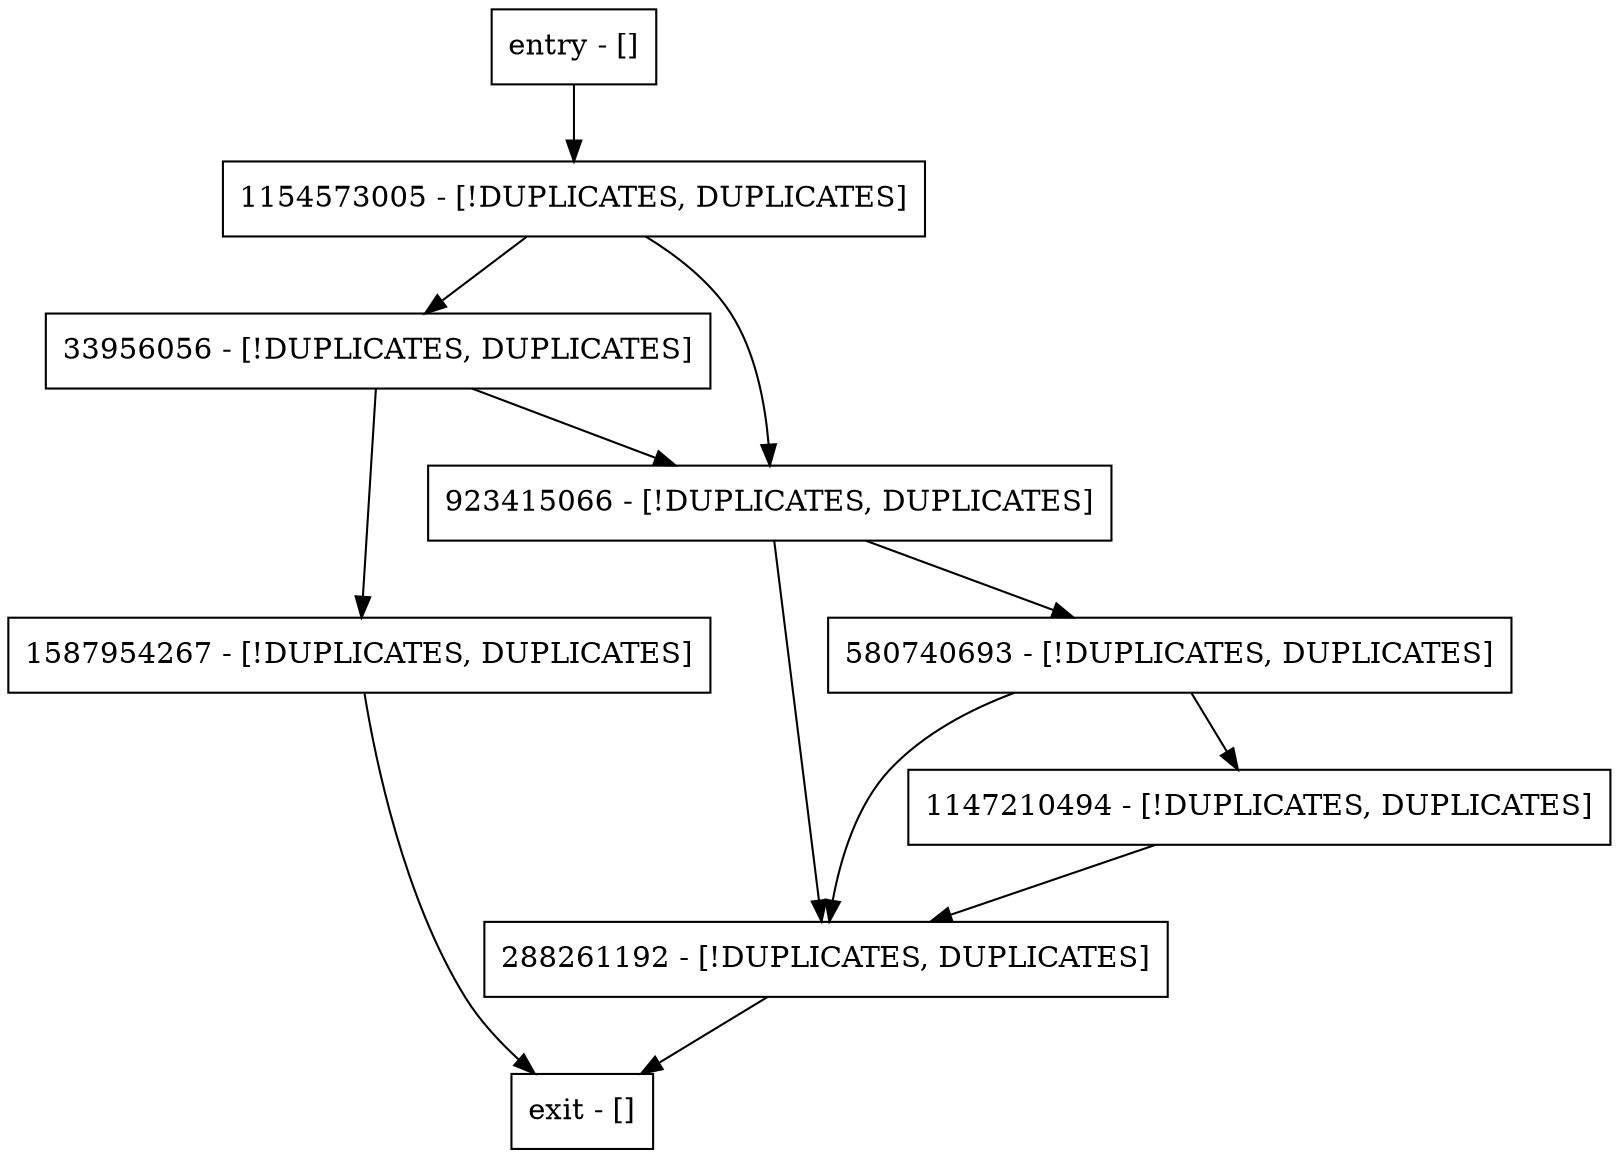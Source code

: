 digraph <init> {
node [shape=record];
entry [label="entry - []"];
exit [label="exit - []"];
288261192 [label="288261192 - [!DUPLICATES, DUPLICATES]"];
33956056 [label="33956056 - [!DUPLICATES, DUPLICATES]"];
1147210494 [label="1147210494 - [!DUPLICATES, DUPLICATES]"];
1587954267 [label="1587954267 - [!DUPLICATES, DUPLICATES]"];
1154573005 [label="1154573005 - [!DUPLICATES, DUPLICATES]"];
923415066 [label="923415066 - [!DUPLICATES, DUPLICATES]"];
580740693 [label="580740693 - [!DUPLICATES, DUPLICATES]"];
entry;
exit;
entry -> 1154573005;
288261192 -> exit;
33956056 -> 1587954267;
33956056 -> 923415066;
1147210494 -> 288261192;
1587954267 -> exit;
1154573005 -> 33956056;
1154573005 -> 923415066;
923415066 -> 288261192;
923415066 -> 580740693;
580740693 -> 288261192;
580740693 -> 1147210494;
}
